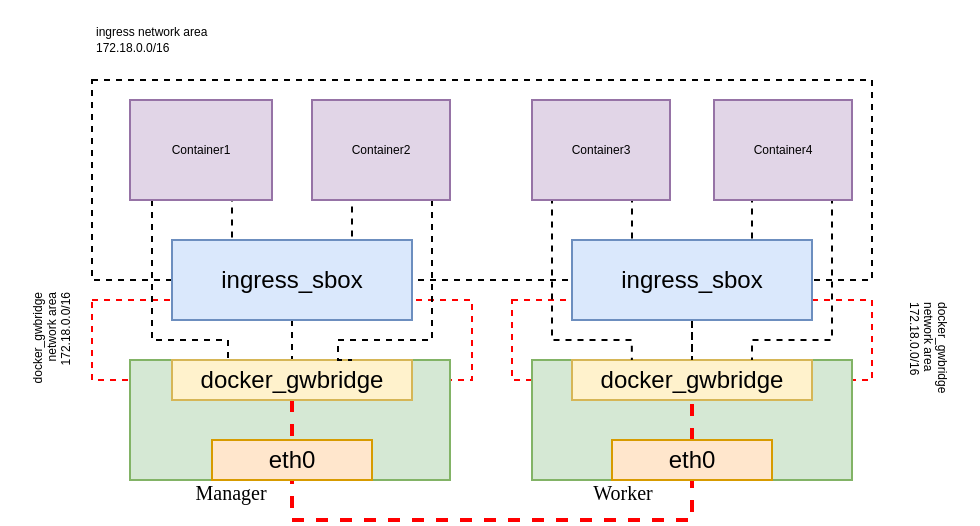 <mxfile version="20.2.3" type="github">
  <diagram id="hdWwr_rjckb36ivZpKUp" name="페이지-1">
    <mxGraphModel dx="544" dy="928" grid="1" gridSize="10" guides="1" tooltips="1" connect="1" arrows="1" fold="1" page="1" pageScale="1" pageWidth="827" pageHeight="1169" math="0" shadow="0">
      <root>
        <mxCell id="0" />
        <mxCell id="1" parent="0" />
        <mxCell id="SNk0n_PQKF_pq5BwiAoy-14" value="" style="rounded=0;whiteSpace=wrap;html=1;fillColor=none;dashed=1;strokeColor=#FF0000;" parent="1" vertex="1">
          <mxGeometry x="310" y="450" width="180" height="40" as="geometry" />
        </mxCell>
        <mxCell id="SNk0n_PQKF_pq5BwiAoy-11" value="" style="rounded=0;whiteSpace=wrap;html=1;fillColor=none;dashed=1;strokeColor=#FF0000;" parent="1" vertex="1">
          <mxGeometry x="100" y="450" width="190" height="40" as="geometry" />
        </mxCell>
        <mxCell id="SNk0n_PQKF_pq5BwiAoy-21" value="" style="rounded=0;whiteSpace=wrap;html=1;fillColor=none;dashed=1;strokeColor=#000000;" parent="1" vertex="1">
          <mxGeometry x="100" y="340" width="390" height="100" as="geometry" />
        </mxCell>
        <mxCell id="SNk0n_PQKF_pq5BwiAoy-1" value="" style="rounded=0;whiteSpace=wrap;html=1;fillColor=#d5e8d4;strokeColor=#82b366;" parent="1" vertex="1">
          <mxGeometry x="119" y="480" width="160" height="60" as="geometry" />
        </mxCell>
        <mxCell id="SNk0n_PQKF_pq5BwiAoy-2" value="" style="rounded=0;whiteSpace=wrap;html=1;fillColor=#d5e8d4;strokeColor=#82b366;" parent="1" vertex="1">
          <mxGeometry x="320" y="480" width="160" height="60" as="geometry" />
        </mxCell>
        <mxCell id="gxjJ81oz84Ku13y5mBV7-11" style="edgeStyle=orthogonalEdgeStyle;rounded=0;orthogonalLoop=1;jettySize=auto;html=1;exitX=0.5;exitY=1;exitDx=0;exitDy=0;entryX=0.5;entryY=0;entryDx=0;entryDy=0;dashed=1;endArrow=none;endFill=0;strokeColor=#000000;strokeWidth=1;" edge="1" parent="1" source="SNk0n_PQKF_pq5BwiAoy-3" target="SNk0n_PQKF_pq5BwiAoy-7">
          <mxGeometry relative="1" as="geometry" />
        </mxCell>
        <mxCell id="SNk0n_PQKF_pq5BwiAoy-3" value="ingress_sbox&lt;br&gt;" style="rounded=0;whiteSpace=wrap;html=1;fillColor=#dae8fc;strokeColor=#6c8ebf;" parent="1" vertex="1">
          <mxGeometry x="140" y="420" width="120" height="40" as="geometry" />
        </mxCell>
        <mxCell id="SNk0n_PQKF_pq5BwiAoy-6" style="edgeStyle=orthogonalEdgeStyle;rounded=0;orthogonalLoop=1;jettySize=auto;html=1;exitX=0.5;exitY=1;exitDx=0;exitDy=0;entryX=0.5;entryY=1;entryDx=0;entryDy=0;dashed=1;endArrow=none;endFill=0;strokeColor=#FF0000;strokeWidth=2;" parent="1" source="SNk0n_PQKF_pq5BwiAoy-7" target="SNk0n_PQKF_pq5BwiAoy-9" edge="1">
          <mxGeometry relative="1" as="geometry">
            <Array as="points">
              <mxPoint x="200" y="560" />
              <mxPoint x="400" y="560" />
            </Array>
          </mxGeometry>
        </mxCell>
        <mxCell id="SNk0n_PQKF_pq5BwiAoy-4" value="eth0" style="rounded=0;whiteSpace=wrap;html=1;fillColor=#ffe6cc;strokeColor=#d79b00;" parent="1" vertex="1">
          <mxGeometry x="160" y="520" width="80" height="20" as="geometry" />
        </mxCell>
        <mxCell id="SNk0n_PQKF_pq5BwiAoy-5" value="eth0" style="rounded=0;whiteSpace=wrap;html=1;fillColor=#ffe6cc;strokeColor=#d79b00;" parent="1" vertex="1">
          <mxGeometry x="360" y="520" width="80" height="20" as="geometry" />
        </mxCell>
        <mxCell id="SNk0n_PQKF_pq5BwiAoy-7" value="docker_gwbridge" style="rounded=0;whiteSpace=wrap;html=1;fillColor=#fff2cc;strokeColor=#d6b656;" parent="1" vertex="1">
          <mxGeometry x="140" y="480" width="120" height="20" as="geometry" />
        </mxCell>
        <mxCell id="SNk0n_PQKF_pq5BwiAoy-9" value="docker_gwbridge" style="rounded=0;whiteSpace=wrap;html=1;fillColor=#fff2cc;strokeColor=#d6b656;" parent="1" vertex="1">
          <mxGeometry x="340" y="480" width="120" height="20" as="geometry" />
        </mxCell>
        <mxCell id="gxjJ81oz84Ku13y5mBV7-17" style="edgeStyle=orthogonalEdgeStyle;rounded=0;orthogonalLoop=1;jettySize=auto;html=1;exitX=0.5;exitY=1;exitDx=0;exitDy=0;dashed=1;endArrow=none;endFill=0;strokeColor=#000000;strokeWidth=1;" edge="1" parent="1" source="SNk0n_PQKF_pq5BwiAoy-10" target="SNk0n_PQKF_pq5BwiAoy-14">
          <mxGeometry relative="1" as="geometry" />
        </mxCell>
        <mxCell id="SNk0n_PQKF_pq5BwiAoy-10" value="ingress_sbox&lt;br&gt;" style="rounded=0;whiteSpace=wrap;html=1;fillColor=#dae8fc;strokeColor=#6c8ebf;" parent="1" vertex="1">
          <mxGeometry x="340" y="420" width="120" height="40" as="geometry" />
        </mxCell>
        <mxCell id="SNk0n_PQKF_pq5BwiAoy-12" value="docker_gwbridge &lt;br&gt;network area&lt;br&gt;172.18.0.0/16" style="text;html=1;align=right;verticalAlign=middle;resizable=0;points=[];autosize=1;strokeColor=none;fillColor=none;fontSize=6;rotation=270;" parent="1" vertex="1">
          <mxGeometry x="30" y="470" width="100" height="50" as="geometry" />
        </mxCell>
        <mxCell id="SNk0n_PQKF_pq5BwiAoy-13" value="docker_gwbridge &lt;br&gt;network area&lt;br&gt;172.18.0.0/16" style="text;html=1;align=left;verticalAlign=middle;resizable=0;points=[];autosize=1;strokeColor=none;fillColor=none;fontSize=6;rotation=90;" parent="1" vertex="1">
          <mxGeometry x="468" y="474" width="100" height="50" as="geometry" />
        </mxCell>
        <mxCell id="gxjJ81oz84Ku13y5mBV7-2" style="edgeStyle=orthogonalEdgeStyle;rounded=0;orthogonalLoop=1;jettySize=auto;html=1;entryX=0.25;entryY=0;entryDx=0;entryDy=0;endArrow=none;endFill=0;dashed=1;" edge="1" parent="1" source="SNk0n_PQKF_pq5BwiAoy-15" target="SNk0n_PQKF_pq5BwiAoy-7">
          <mxGeometry relative="1" as="geometry">
            <Array as="points">
              <mxPoint x="130" y="470" />
              <mxPoint x="168" y="470" />
            </Array>
          </mxGeometry>
        </mxCell>
        <mxCell id="gxjJ81oz84Ku13y5mBV7-8" style="edgeStyle=orthogonalEdgeStyle;rounded=0;orthogonalLoop=1;jettySize=auto;html=1;exitX=0.75;exitY=1;exitDx=0;exitDy=0;entryX=0.25;entryY=0;entryDx=0;entryDy=0;dashed=1;endArrow=none;endFill=0;strokeColor=#000000;strokeWidth=1;" edge="1" parent="1" source="SNk0n_PQKF_pq5BwiAoy-15" target="SNk0n_PQKF_pq5BwiAoy-3">
          <mxGeometry relative="1" as="geometry" />
        </mxCell>
        <mxCell id="SNk0n_PQKF_pq5BwiAoy-15" value="Container1" style="rounded=0;whiteSpace=wrap;html=1;fontSize=6;strokeColor=#9673a6;fillColor=#e1d5e7;" parent="1" vertex="1">
          <mxGeometry x="119" y="350" width="71" height="50" as="geometry" />
        </mxCell>
        <mxCell id="gxjJ81oz84Ku13y5mBV7-3" style="edgeStyle=orthogonalEdgeStyle;rounded=0;orthogonalLoop=1;jettySize=auto;html=1;entryX=0.75;entryY=0;entryDx=0;entryDy=0;dashed=1;endArrow=none;endFill=0;" edge="1" parent="1" source="SNk0n_PQKF_pq5BwiAoy-17" target="SNk0n_PQKF_pq5BwiAoy-7">
          <mxGeometry relative="1" as="geometry">
            <Array as="points">
              <mxPoint x="270" y="470" />
              <mxPoint x="223" y="470" />
            </Array>
          </mxGeometry>
        </mxCell>
        <mxCell id="gxjJ81oz84Ku13y5mBV7-9" style="edgeStyle=orthogonalEdgeStyle;rounded=0;orthogonalLoop=1;jettySize=auto;html=1;exitX=0.25;exitY=1;exitDx=0;exitDy=0;entryX=0.75;entryY=0;entryDx=0;entryDy=0;dashed=1;endArrow=none;endFill=0;strokeColor=#000000;strokeWidth=1;" edge="1" parent="1" source="SNk0n_PQKF_pq5BwiAoy-17" target="SNk0n_PQKF_pq5BwiAoy-3">
          <mxGeometry relative="1" as="geometry" />
        </mxCell>
        <mxCell id="SNk0n_PQKF_pq5BwiAoy-17" value="Container2" style="rounded=0;whiteSpace=wrap;html=1;fontSize=6;strokeColor=#9673a6;fillColor=#e1d5e7;" parent="1" vertex="1">
          <mxGeometry x="210" y="350" width="69" height="50" as="geometry" />
        </mxCell>
        <mxCell id="gxjJ81oz84Ku13y5mBV7-12" style="edgeStyle=orthogonalEdgeStyle;rounded=0;orthogonalLoop=1;jettySize=auto;html=1;exitX=0.25;exitY=1;exitDx=0;exitDy=0;entryX=0.333;entryY=0.75;entryDx=0;entryDy=0;entryPerimeter=0;dashed=1;endArrow=none;endFill=0;strokeColor=#000000;strokeWidth=1;" edge="1" parent="1" source="SNk0n_PQKF_pq5BwiAoy-19" target="SNk0n_PQKF_pq5BwiAoy-14">
          <mxGeometry relative="1" as="geometry">
            <Array as="points">
              <mxPoint x="330" y="400" />
              <mxPoint x="330" y="470" />
              <mxPoint x="370" y="470" />
            </Array>
          </mxGeometry>
        </mxCell>
        <mxCell id="gxjJ81oz84Ku13y5mBV7-15" style="edgeStyle=orthogonalEdgeStyle;rounded=0;orthogonalLoop=1;jettySize=auto;html=1;exitX=0.75;exitY=1;exitDx=0;exitDy=0;entryX=0.25;entryY=0;entryDx=0;entryDy=0;dashed=1;endArrow=none;endFill=0;strokeColor=#000000;strokeWidth=1;" edge="1" parent="1" source="SNk0n_PQKF_pq5BwiAoy-19" target="SNk0n_PQKF_pq5BwiAoy-10">
          <mxGeometry relative="1" as="geometry" />
        </mxCell>
        <mxCell id="SNk0n_PQKF_pq5BwiAoy-19" value="Container3" style="rounded=0;whiteSpace=wrap;html=1;fontSize=6;strokeColor=#9673a6;fillColor=#e1d5e7;" parent="1" vertex="1">
          <mxGeometry x="320" y="350" width="69" height="50" as="geometry" />
        </mxCell>
        <mxCell id="gxjJ81oz84Ku13y5mBV7-14" style="edgeStyle=orthogonalEdgeStyle;rounded=0;orthogonalLoop=1;jettySize=auto;html=1;exitX=0.75;exitY=1;exitDx=0;exitDy=0;entryX=0.75;entryY=0;entryDx=0;entryDy=0;dashed=1;endArrow=none;endFill=0;strokeColor=#000000;strokeWidth=1;" edge="1" parent="1" source="SNk0n_PQKF_pq5BwiAoy-20" target="SNk0n_PQKF_pq5BwiAoy-9">
          <mxGeometry relative="1" as="geometry">
            <Array as="points">
              <mxPoint x="470" y="400" />
              <mxPoint x="470" y="470" />
              <mxPoint x="430" y="470" />
            </Array>
          </mxGeometry>
        </mxCell>
        <mxCell id="gxjJ81oz84Ku13y5mBV7-16" style="edgeStyle=orthogonalEdgeStyle;rounded=0;orthogonalLoop=1;jettySize=auto;html=1;exitX=0.25;exitY=1;exitDx=0;exitDy=0;entryX=0.75;entryY=0;entryDx=0;entryDy=0;dashed=1;endArrow=none;endFill=0;strokeColor=#000000;strokeWidth=1;" edge="1" parent="1" source="SNk0n_PQKF_pq5BwiAoy-20" target="SNk0n_PQKF_pq5BwiAoy-10">
          <mxGeometry relative="1" as="geometry" />
        </mxCell>
        <mxCell id="SNk0n_PQKF_pq5BwiAoy-20" value="Container4" style="rounded=0;whiteSpace=wrap;html=1;fontSize=6;strokeColor=#9673a6;fillColor=#e1d5e7;" parent="1" vertex="1">
          <mxGeometry x="411" y="350" width="69" height="50" as="geometry" />
        </mxCell>
        <mxCell id="SNk0n_PQKF_pq5BwiAoy-22" value="ingress network area&lt;br&gt;172.18.0.0/16" style="text;html=1;align=left;verticalAlign=middle;resizable=0;points=[];autosize=1;strokeColor=none;fillColor=none;fontSize=6;rotation=0;" parent="1" vertex="1">
          <mxGeometry x="100" y="300" width="120" height="40" as="geometry" />
        </mxCell>
        <mxCell id="gxjJ81oz84Ku13y5mBV7-20" value="Manager" style="text;html=1;align=center;verticalAlign=middle;resizable=0;points=[];autosize=1;strokeColor=none;fillColor=none;fontSize=10;fontFamily=Verdana;" vertex="1" parent="1">
          <mxGeometry x="134" y="531" width="70" height="30" as="geometry" />
        </mxCell>
        <mxCell id="gxjJ81oz84Ku13y5mBV7-21" value="Worker" style="text;html=1;align=center;verticalAlign=middle;resizable=0;points=[];autosize=1;strokeColor=none;fillColor=none;fontSize=10;fontFamily=Verdana;" vertex="1" parent="1">
          <mxGeometry x="335" y="531" width="60" height="30" as="geometry" />
        </mxCell>
      </root>
    </mxGraphModel>
  </diagram>
</mxfile>
